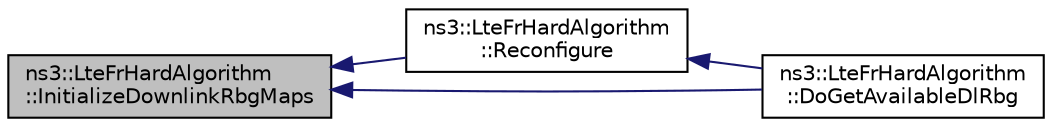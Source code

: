 digraph "ns3::LteFrHardAlgorithm::InitializeDownlinkRbgMaps"
{
  edge [fontname="Helvetica",fontsize="10",labelfontname="Helvetica",labelfontsize="10"];
  node [fontname="Helvetica",fontsize="10",shape=record];
  rankdir="LR";
  Node1 [label="ns3::LteFrHardAlgorithm\l::InitializeDownlinkRbgMaps",height=0.2,width=0.4,color="black", fillcolor="grey75", style="filled", fontcolor="black"];
  Node1 -> Node2 [dir="back",color="midnightblue",fontsize="10",style="solid"];
  Node2 [label="ns3::LteFrHardAlgorithm\l::Reconfigure",height=0.2,width=0.4,color="black", fillcolor="white", style="filled",URL="$d2/d2f/classns3_1_1LteFrHardAlgorithm.html#a2361e34ef52d698618de499d86a2ee25",tooltip="Automatic FR reconfiguration. "];
  Node2 -> Node3 [dir="back",color="midnightblue",fontsize="10",style="solid"];
  Node3 [label="ns3::LteFrHardAlgorithm\l::DoGetAvailableDlRbg",height=0.2,width=0.4,color="black", fillcolor="white", style="filled",URL="$d2/d2f/classns3_1_1LteFrHardAlgorithm.html#a870a430765138608c1e495f33db544fa",tooltip="Implementation of LteFfrSapProvider::GetAvailableDlRbg. "];
  Node1 -> Node3 [dir="back",color="midnightblue",fontsize="10",style="solid"];
}
